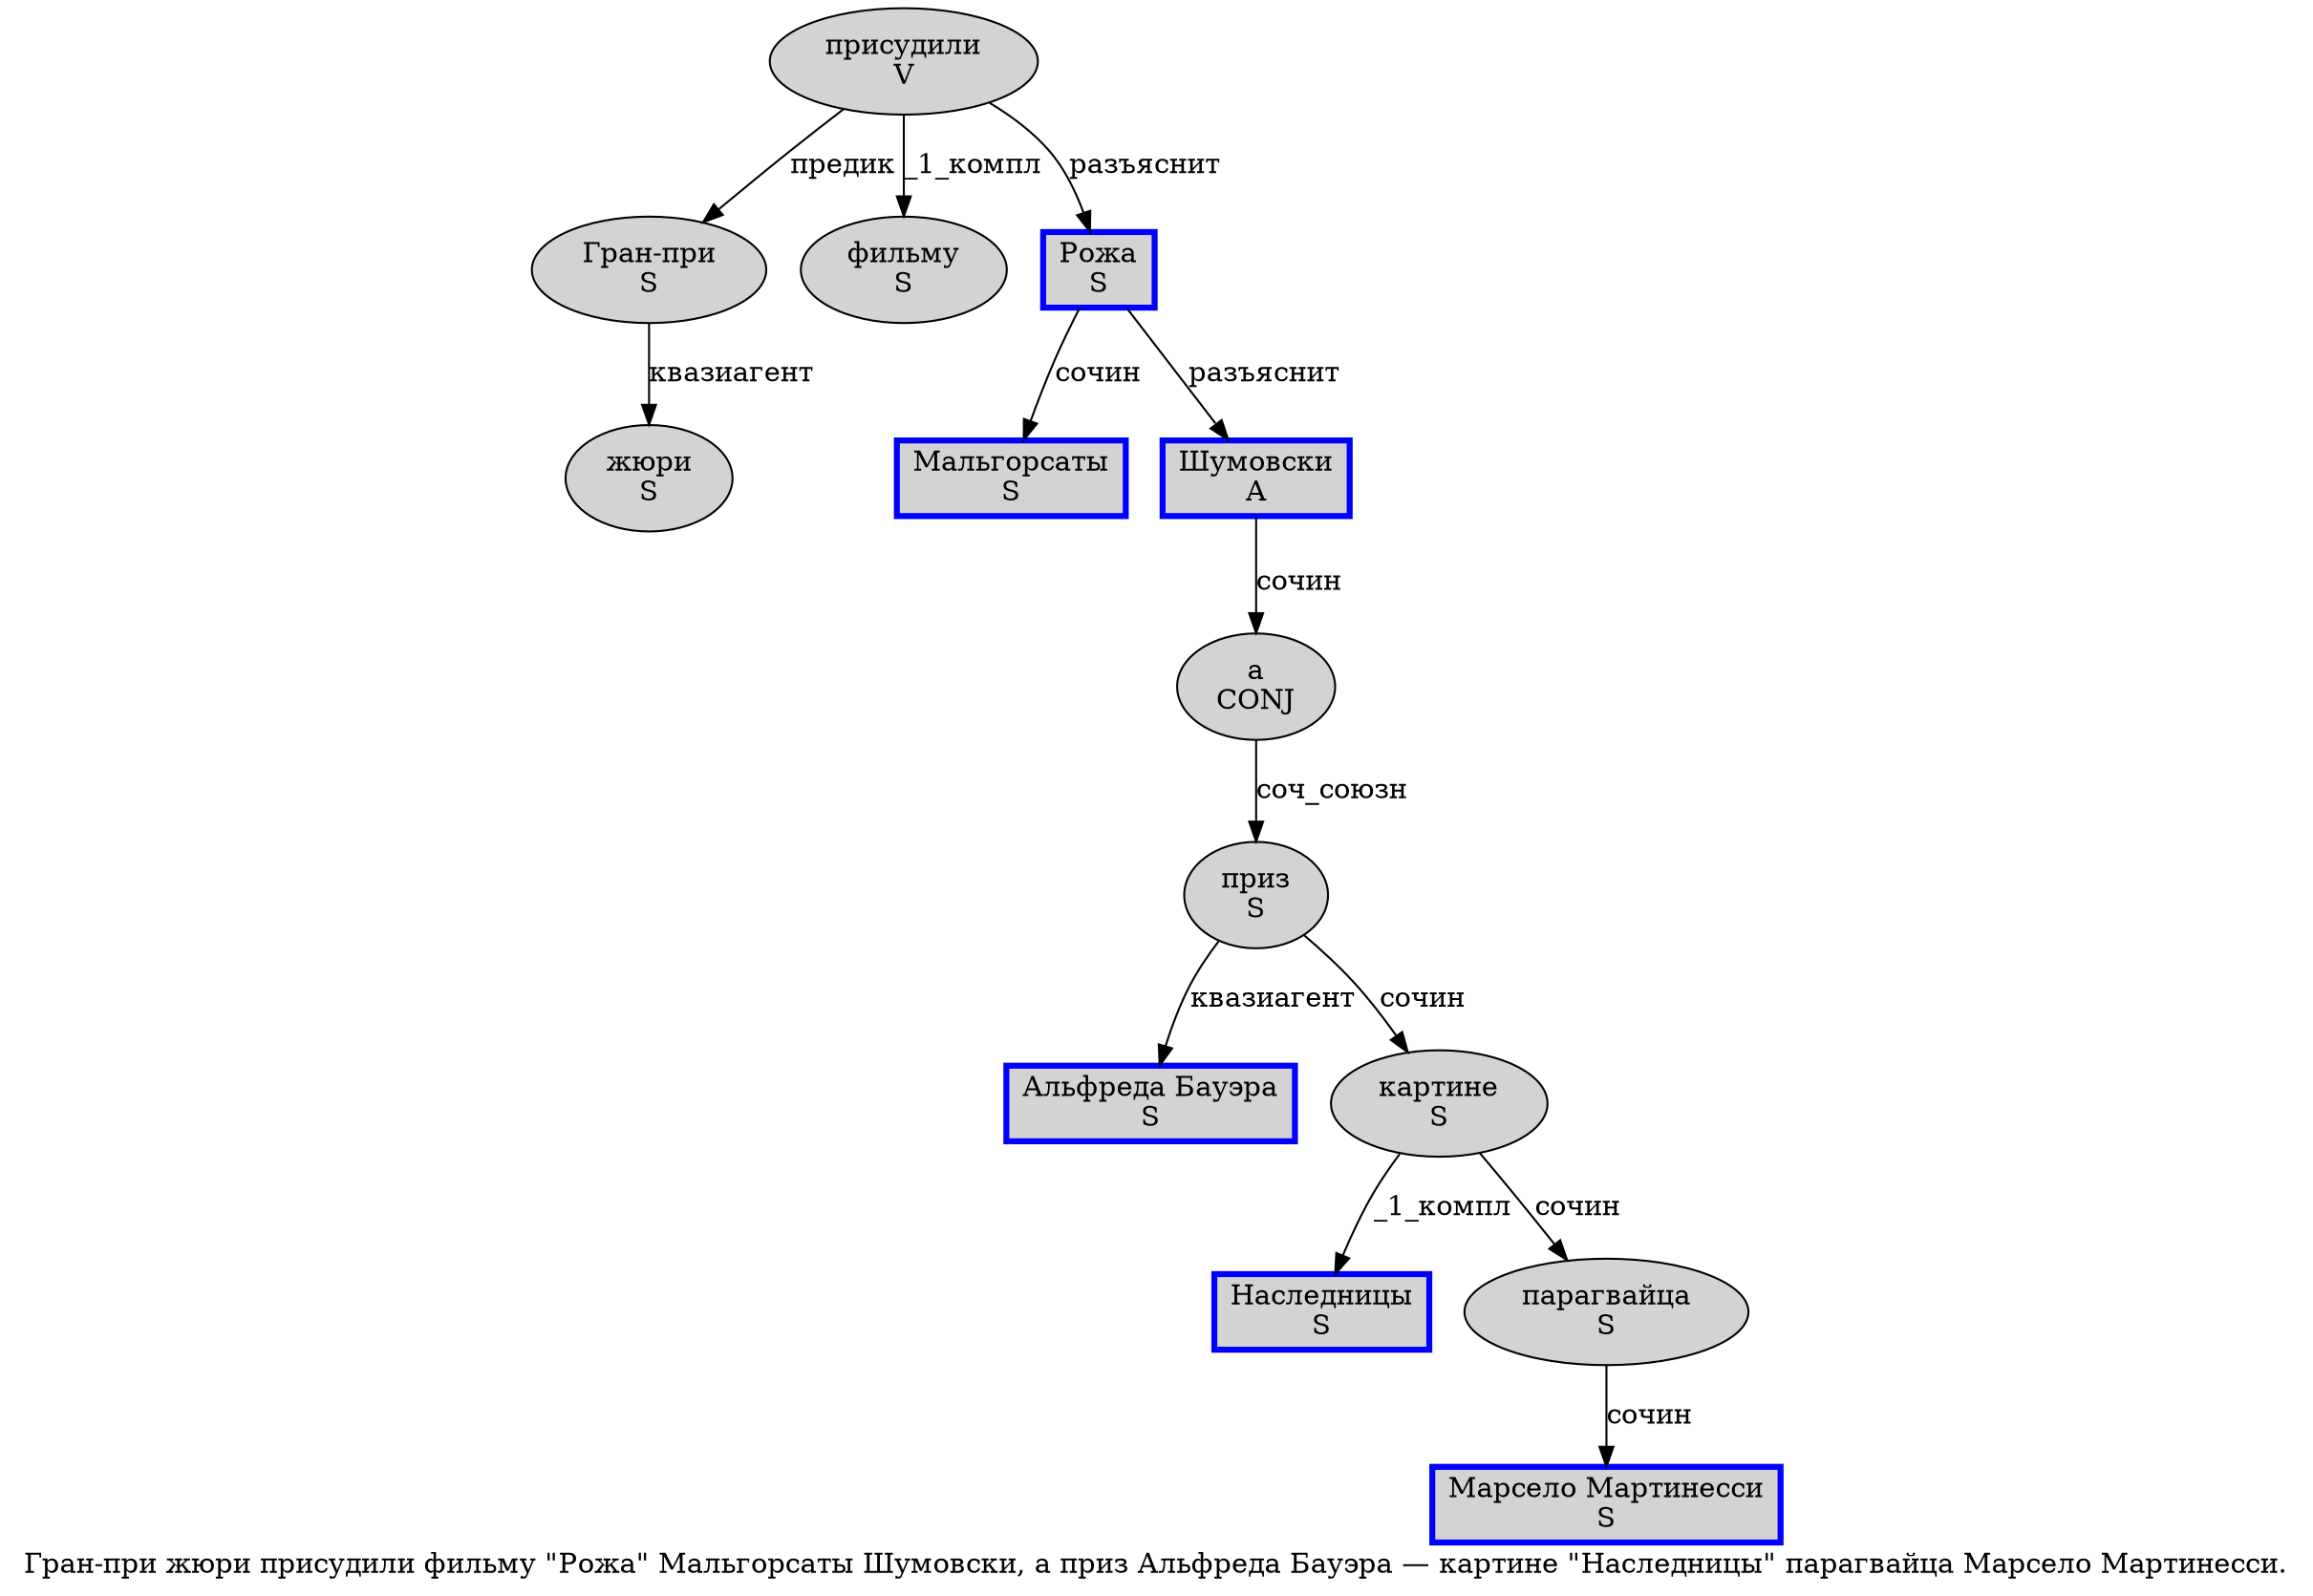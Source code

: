 digraph SENTENCE_1493 {
	graph [label="Гран-при жюри присудили фильму \"Рожа\" Мальгорсаты Шумовски, а приз Альфреда Бауэра — картине \"Наследницы\" парагвайца Марсело Мартинесси."]
	node [style=filled]
		0 [label="Гран-при
S" color="" fillcolor=lightgray penwidth=1 shape=ellipse]
		1 [label="жюри
S" color="" fillcolor=lightgray penwidth=1 shape=ellipse]
		2 [label="присудили
V" color="" fillcolor=lightgray penwidth=1 shape=ellipse]
		3 [label="фильму
S" color="" fillcolor=lightgray penwidth=1 shape=ellipse]
		5 [label="Рожа
S" color=blue fillcolor=lightgray penwidth=3 shape=box]
		7 [label="Мальгорсаты
S" color=blue fillcolor=lightgray penwidth=3 shape=box]
		8 [label="Шумовски
A" color=blue fillcolor=lightgray penwidth=3 shape=box]
		10 [label="а
CONJ" color="" fillcolor=lightgray penwidth=1 shape=ellipse]
		11 [label="приз
S" color="" fillcolor=lightgray penwidth=1 shape=ellipse]
		12 [label="Альфреда Бауэра
S" color=blue fillcolor=lightgray penwidth=3 shape=box]
		14 [label="картине
S" color="" fillcolor=lightgray penwidth=1 shape=ellipse]
		16 [label="Наследницы
S" color=blue fillcolor=lightgray penwidth=3 shape=box]
		18 [label="парагвайца
S" color="" fillcolor=lightgray penwidth=1 shape=ellipse]
		19 [label="Марсело Мартинесси
S" color=blue fillcolor=lightgray penwidth=3 shape=box]
			8 -> 10 [label="сочин"]
			0 -> 1 [label="квазиагент"]
			2 -> 0 [label="предик"]
			2 -> 3 [label="_1_компл"]
			2 -> 5 [label="разъяснит"]
			5 -> 7 [label="сочин"]
			5 -> 8 [label="разъяснит"]
			10 -> 11 [label="соч_союзн"]
			14 -> 16 [label="_1_компл"]
			14 -> 18 [label="сочин"]
			11 -> 12 [label="квазиагент"]
			11 -> 14 [label="сочин"]
			18 -> 19 [label="сочин"]
}